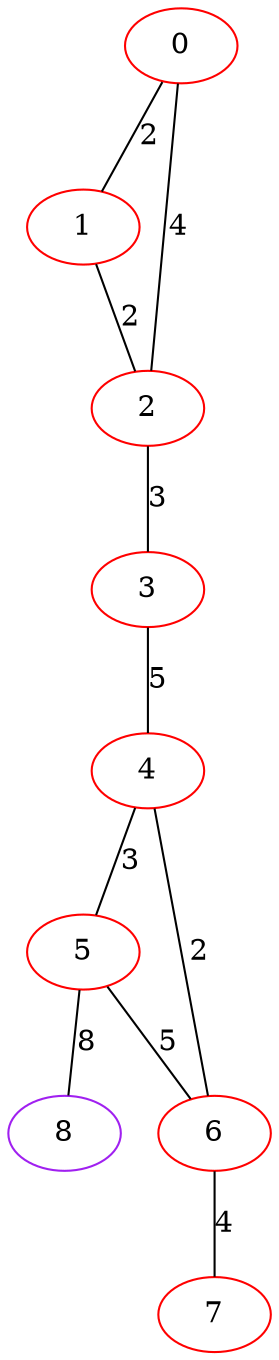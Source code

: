 graph "" {
0 [color=red, weight=1];
1 [color=red, weight=1];
2 [color=red, weight=1];
3 [color=red, weight=1];
4 [color=red, weight=1];
5 [color=red, weight=1];
6 [color=red, weight=1];
7 [color=red, weight=1];
8 [color=purple, weight=4];
0 -- 1  [key=0, label=2];
0 -- 2  [key=0, label=4];
1 -- 2  [key=0, label=2];
2 -- 3  [key=0, label=3];
3 -- 4  [key=0, label=5];
4 -- 5  [key=0, label=3];
4 -- 6  [key=0, label=2];
5 -- 8  [key=0, label=8];
5 -- 6  [key=0, label=5];
6 -- 7  [key=0, label=4];
}
